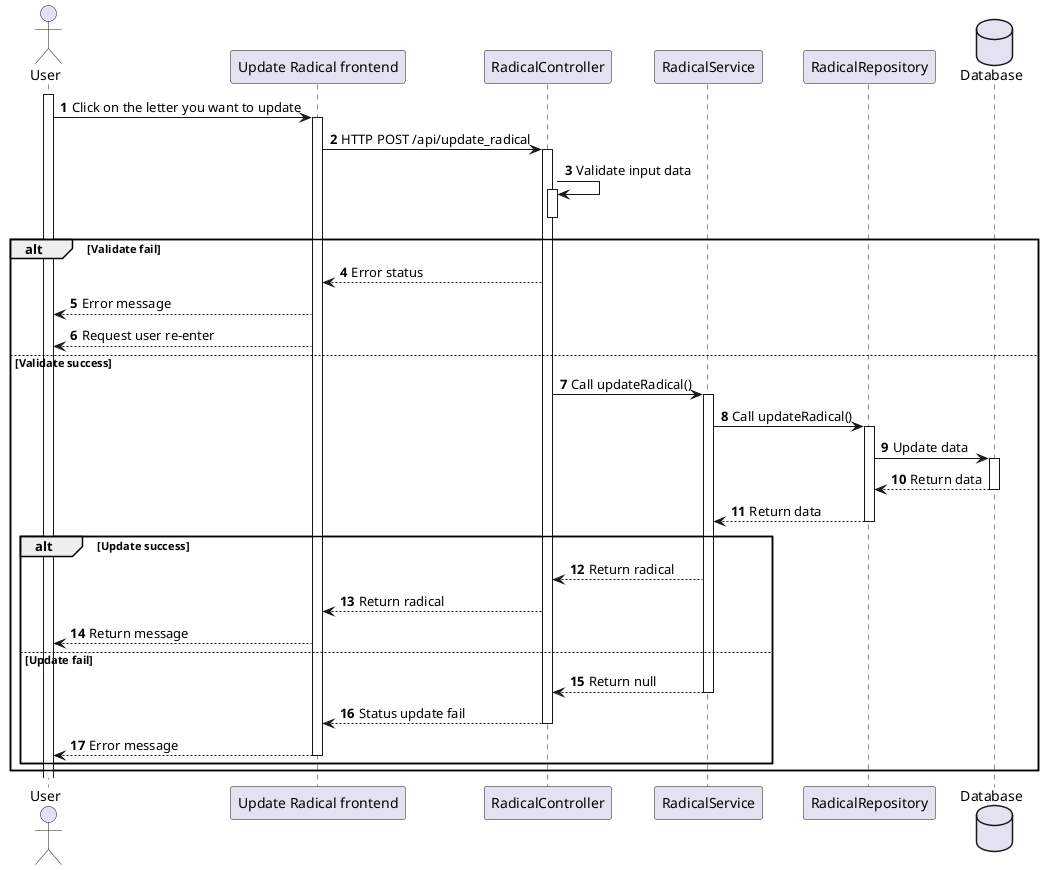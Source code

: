 @startuml
'https://plantuml.com/sequence-diagram

autonumber

actor User

participant "Update Radical frontend" as fe
participant "RadicalController" as Controller
participant "RadicalService" as Service
participant "RadicalRepository" as Repository

database Database
activate User

User -> fe++: Click on the letter you want to update

fe -> Controller++: HTTP POST /api/update_radical

Controller -> Controller: Validate input data
activate Controller
deactivate Controller

alt Validate fail
Controller-->fe: Error status
fe-->User: Error message
fe-->User: Request user re-enter
else Validate success
Controller -> Service++: Call updateRadical()
Service -> Repository++: Call updateRadical()
Repository -> Database++: Update data
Database --> Repository--: Return data
Repository --> Service--: Return data

    alt Update success

Service --> Controller: Return radical
Controller --> fe: Return radical
fe --> User: Return message

    else Update fail

Service --> Controller--: Return null
Controller --> fe--: Status update fail
fe --> User--: Error message

end

end



@enduml